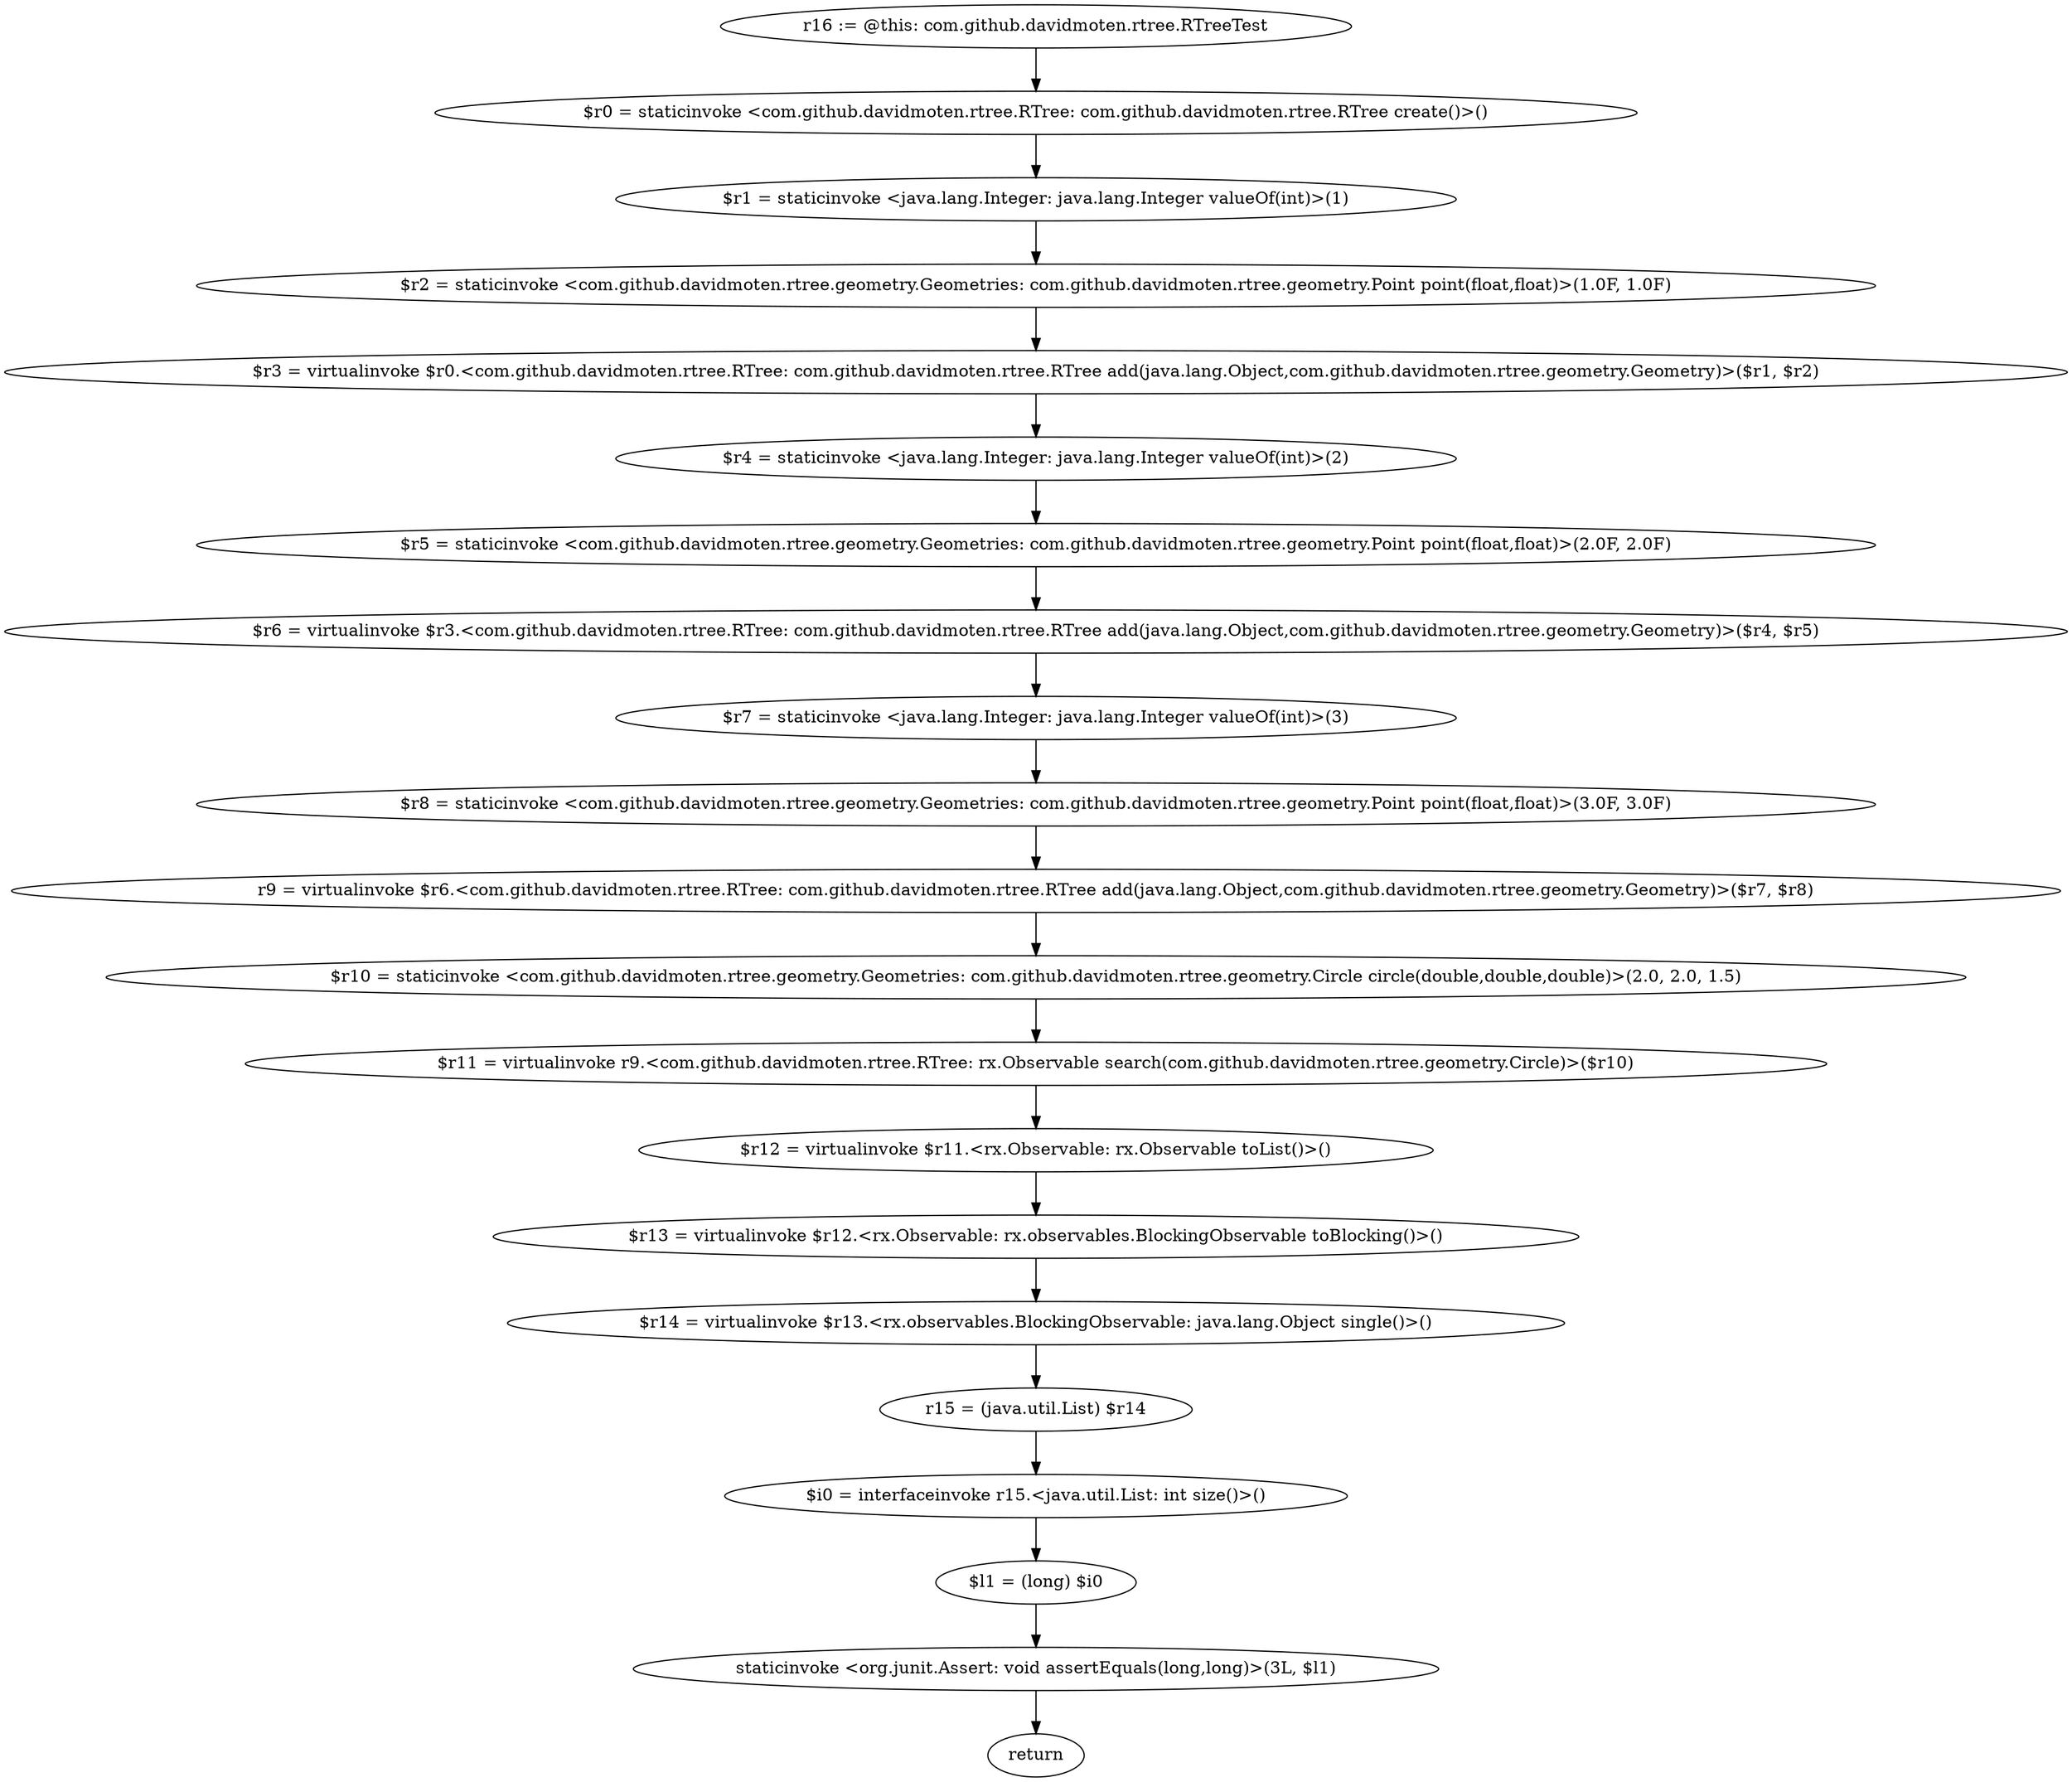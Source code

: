 digraph "unitGraph" {
    "r16 := @this: com.github.davidmoten.rtree.RTreeTest"
    "$r0 = staticinvoke <com.github.davidmoten.rtree.RTree: com.github.davidmoten.rtree.RTree create()>()"
    "$r1 = staticinvoke <java.lang.Integer: java.lang.Integer valueOf(int)>(1)"
    "$r2 = staticinvoke <com.github.davidmoten.rtree.geometry.Geometries: com.github.davidmoten.rtree.geometry.Point point(float,float)>(1.0F, 1.0F)"
    "$r3 = virtualinvoke $r0.<com.github.davidmoten.rtree.RTree: com.github.davidmoten.rtree.RTree add(java.lang.Object,com.github.davidmoten.rtree.geometry.Geometry)>($r1, $r2)"
    "$r4 = staticinvoke <java.lang.Integer: java.lang.Integer valueOf(int)>(2)"
    "$r5 = staticinvoke <com.github.davidmoten.rtree.geometry.Geometries: com.github.davidmoten.rtree.geometry.Point point(float,float)>(2.0F, 2.0F)"
    "$r6 = virtualinvoke $r3.<com.github.davidmoten.rtree.RTree: com.github.davidmoten.rtree.RTree add(java.lang.Object,com.github.davidmoten.rtree.geometry.Geometry)>($r4, $r5)"
    "$r7 = staticinvoke <java.lang.Integer: java.lang.Integer valueOf(int)>(3)"
    "$r8 = staticinvoke <com.github.davidmoten.rtree.geometry.Geometries: com.github.davidmoten.rtree.geometry.Point point(float,float)>(3.0F, 3.0F)"
    "r9 = virtualinvoke $r6.<com.github.davidmoten.rtree.RTree: com.github.davidmoten.rtree.RTree add(java.lang.Object,com.github.davidmoten.rtree.geometry.Geometry)>($r7, $r8)"
    "$r10 = staticinvoke <com.github.davidmoten.rtree.geometry.Geometries: com.github.davidmoten.rtree.geometry.Circle circle(double,double,double)>(2.0, 2.0, 1.5)"
    "$r11 = virtualinvoke r9.<com.github.davidmoten.rtree.RTree: rx.Observable search(com.github.davidmoten.rtree.geometry.Circle)>($r10)"
    "$r12 = virtualinvoke $r11.<rx.Observable: rx.Observable toList()>()"
    "$r13 = virtualinvoke $r12.<rx.Observable: rx.observables.BlockingObservable toBlocking()>()"
    "$r14 = virtualinvoke $r13.<rx.observables.BlockingObservable: java.lang.Object single()>()"
    "r15 = (java.util.List) $r14"
    "$i0 = interfaceinvoke r15.<java.util.List: int size()>()"
    "$l1 = (long) $i0"
    "staticinvoke <org.junit.Assert: void assertEquals(long,long)>(3L, $l1)"
    "return"
    "r16 := @this: com.github.davidmoten.rtree.RTreeTest"->"$r0 = staticinvoke <com.github.davidmoten.rtree.RTree: com.github.davidmoten.rtree.RTree create()>()";
    "$r0 = staticinvoke <com.github.davidmoten.rtree.RTree: com.github.davidmoten.rtree.RTree create()>()"->"$r1 = staticinvoke <java.lang.Integer: java.lang.Integer valueOf(int)>(1)";
    "$r1 = staticinvoke <java.lang.Integer: java.lang.Integer valueOf(int)>(1)"->"$r2 = staticinvoke <com.github.davidmoten.rtree.geometry.Geometries: com.github.davidmoten.rtree.geometry.Point point(float,float)>(1.0F, 1.0F)";
    "$r2 = staticinvoke <com.github.davidmoten.rtree.geometry.Geometries: com.github.davidmoten.rtree.geometry.Point point(float,float)>(1.0F, 1.0F)"->"$r3 = virtualinvoke $r0.<com.github.davidmoten.rtree.RTree: com.github.davidmoten.rtree.RTree add(java.lang.Object,com.github.davidmoten.rtree.geometry.Geometry)>($r1, $r2)";
    "$r3 = virtualinvoke $r0.<com.github.davidmoten.rtree.RTree: com.github.davidmoten.rtree.RTree add(java.lang.Object,com.github.davidmoten.rtree.geometry.Geometry)>($r1, $r2)"->"$r4 = staticinvoke <java.lang.Integer: java.lang.Integer valueOf(int)>(2)";
    "$r4 = staticinvoke <java.lang.Integer: java.lang.Integer valueOf(int)>(2)"->"$r5 = staticinvoke <com.github.davidmoten.rtree.geometry.Geometries: com.github.davidmoten.rtree.geometry.Point point(float,float)>(2.0F, 2.0F)";
    "$r5 = staticinvoke <com.github.davidmoten.rtree.geometry.Geometries: com.github.davidmoten.rtree.geometry.Point point(float,float)>(2.0F, 2.0F)"->"$r6 = virtualinvoke $r3.<com.github.davidmoten.rtree.RTree: com.github.davidmoten.rtree.RTree add(java.lang.Object,com.github.davidmoten.rtree.geometry.Geometry)>($r4, $r5)";
    "$r6 = virtualinvoke $r3.<com.github.davidmoten.rtree.RTree: com.github.davidmoten.rtree.RTree add(java.lang.Object,com.github.davidmoten.rtree.geometry.Geometry)>($r4, $r5)"->"$r7 = staticinvoke <java.lang.Integer: java.lang.Integer valueOf(int)>(3)";
    "$r7 = staticinvoke <java.lang.Integer: java.lang.Integer valueOf(int)>(3)"->"$r8 = staticinvoke <com.github.davidmoten.rtree.geometry.Geometries: com.github.davidmoten.rtree.geometry.Point point(float,float)>(3.0F, 3.0F)";
    "$r8 = staticinvoke <com.github.davidmoten.rtree.geometry.Geometries: com.github.davidmoten.rtree.geometry.Point point(float,float)>(3.0F, 3.0F)"->"r9 = virtualinvoke $r6.<com.github.davidmoten.rtree.RTree: com.github.davidmoten.rtree.RTree add(java.lang.Object,com.github.davidmoten.rtree.geometry.Geometry)>($r7, $r8)";
    "r9 = virtualinvoke $r6.<com.github.davidmoten.rtree.RTree: com.github.davidmoten.rtree.RTree add(java.lang.Object,com.github.davidmoten.rtree.geometry.Geometry)>($r7, $r8)"->"$r10 = staticinvoke <com.github.davidmoten.rtree.geometry.Geometries: com.github.davidmoten.rtree.geometry.Circle circle(double,double,double)>(2.0, 2.0, 1.5)";
    "$r10 = staticinvoke <com.github.davidmoten.rtree.geometry.Geometries: com.github.davidmoten.rtree.geometry.Circle circle(double,double,double)>(2.0, 2.0, 1.5)"->"$r11 = virtualinvoke r9.<com.github.davidmoten.rtree.RTree: rx.Observable search(com.github.davidmoten.rtree.geometry.Circle)>($r10)";
    "$r11 = virtualinvoke r9.<com.github.davidmoten.rtree.RTree: rx.Observable search(com.github.davidmoten.rtree.geometry.Circle)>($r10)"->"$r12 = virtualinvoke $r11.<rx.Observable: rx.Observable toList()>()";
    "$r12 = virtualinvoke $r11.<rx.Observable: rx.Observable toList()>()"->"$r13 = virtualinvoke $r12.<rx.Observable: rx.observables.BlockingObservable toBlocking()>()";
    "$r13 = virtualinvoke $r12.<rx.Observable: rx.observables.BlockingObservable toBlocking()>()"->"$r14 = virtualinvoke $r13.<rx.observables.BlockingObservable: java.lang.Object single()>()";
    "$r14 = virtualinvoke $r13.<rx.observables.BlockingObservable: java.lang.Object single()>()"->"r15 = (java.util.List) $r14";
    "r15 = (java.util.List) $r14"->"$i0 = interfaceinvoke r15.<java.util.List: int size()>()";
    "$i0 = interfaceinvoke r15.<java.util.List: int size()>()"->"$l1 = (long) $i0";
    "$l1 = (long) $i0"->"staticinvoke <org.junit.Assert: void assertEquals(long,long)>(3L, $l1)";
    "staticinvoke <org.junit.Assert: void assertEquals(long,long)>(3L, $l1)"->"return";
}
